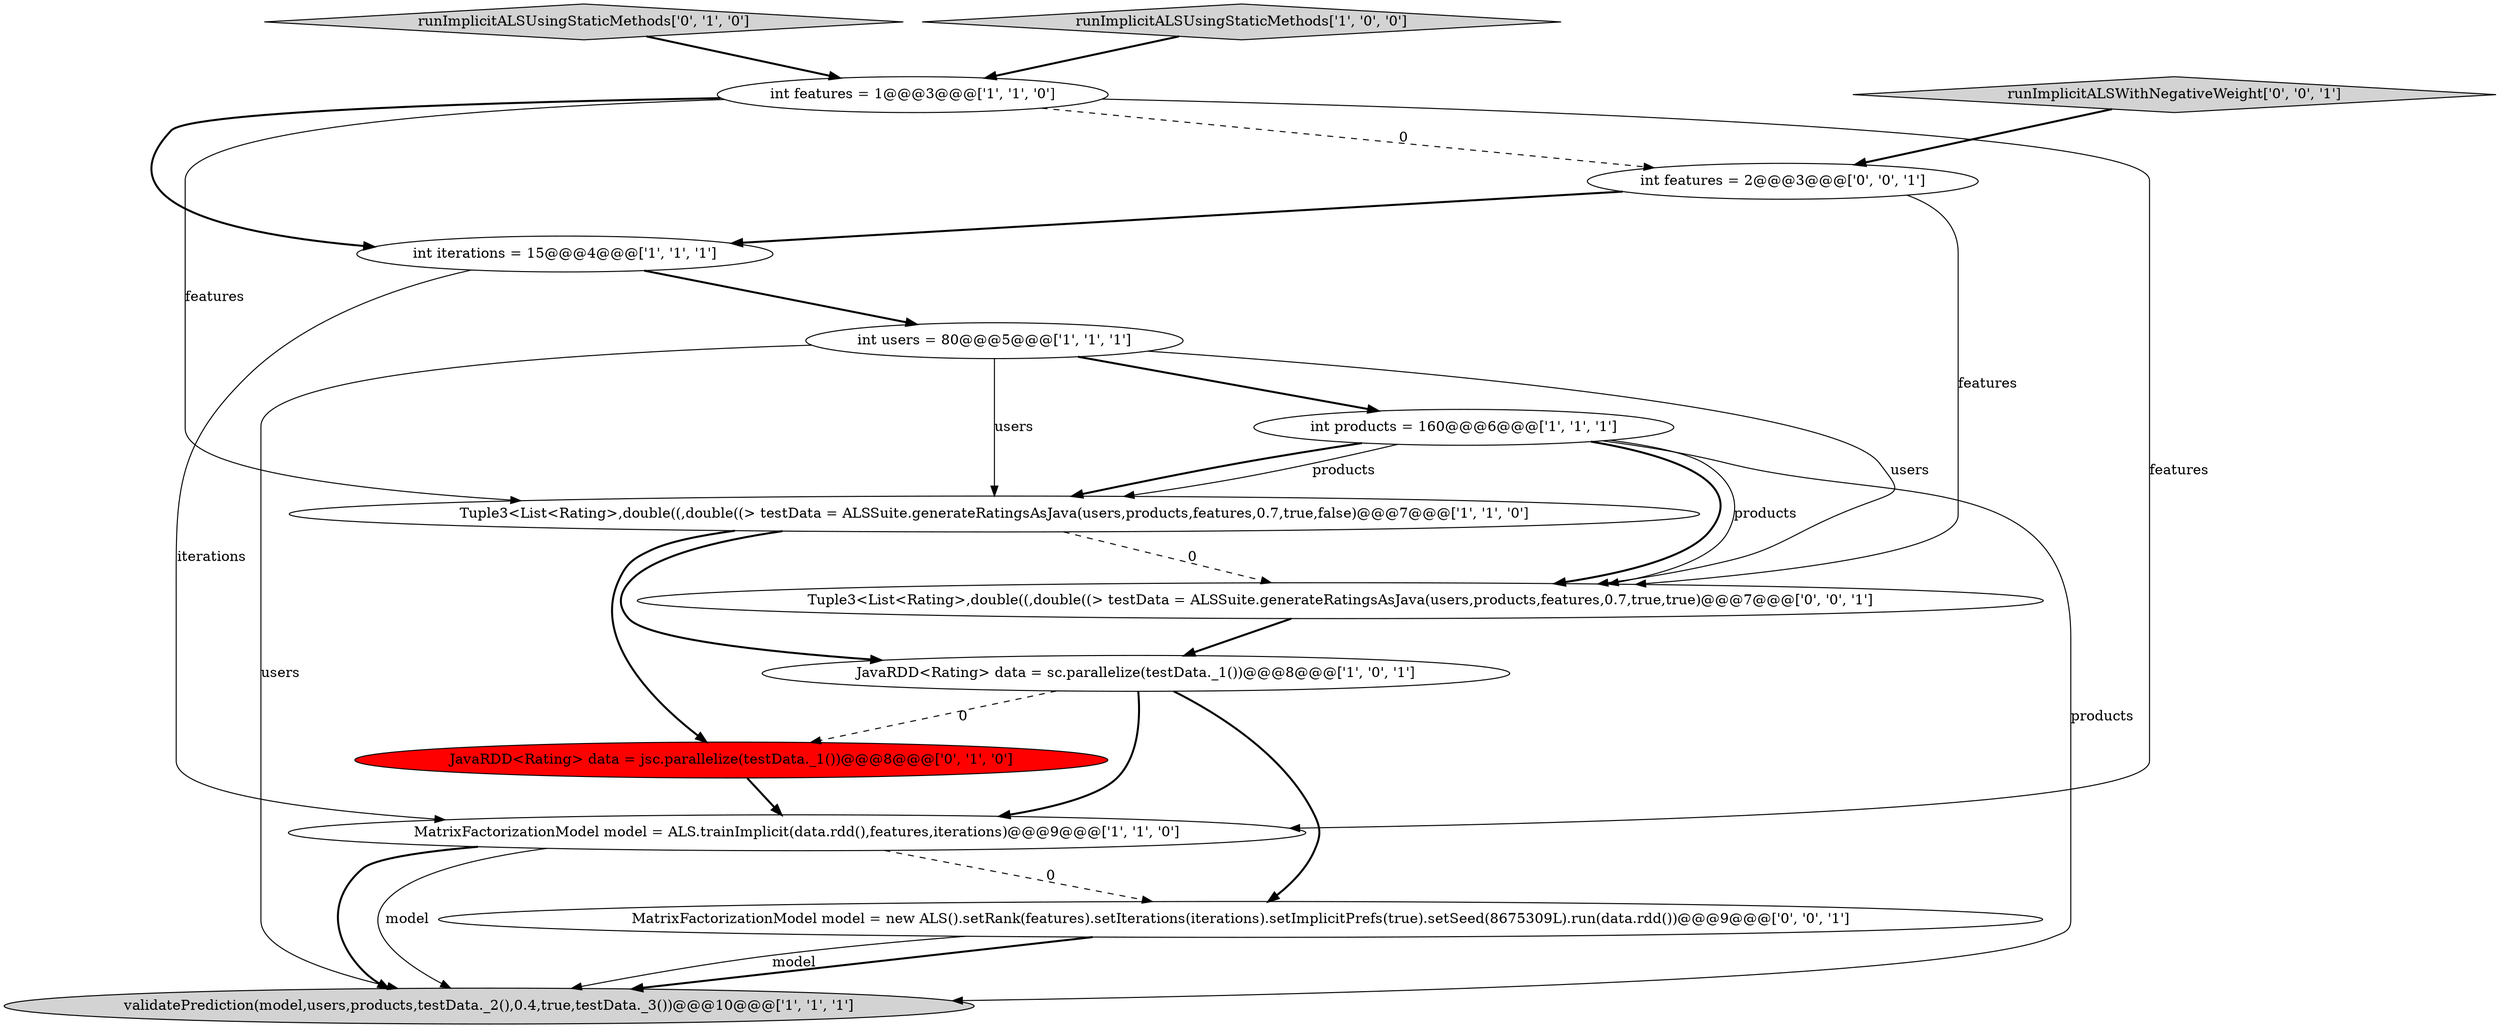 digraph {
11 [style = filled, label = "Tuple3<List<Rating>,double((,double((> testData = ALSSuite.generateRatingsAsJava(users,products,features,0.7,true,true)@@@7@@@['0', '0', '1']", fillcolor = white, shape = ellipse image = "AAA0AAABBB3BBB"];
2 [style = filled, label = "JavaRDD<Rating> data = sc.parallelize(testData._1())@@@8@@@['1', '0', '1']", fillcolor = white, shape = ellipse image = "AAA0AAABBB1BBB"];
13 [style = filled, label = "runImplicitALSWithNegativeWeight['0', '0', '1']", fillcolor = lightgray, shape = diamond image = "AAA0AAABBB3BBB"];
9 [style = filled, label = "runImplicitALSUsingStaticMethods['0', '1', '0']", fillcolor = lightgray, shape = diamond image = "AAA0AAABBB2BBB"];
12 [style = filled, label = "MatrixFactorizationModel model = new ALS().setRank(features).setIterations(iterations).setImplicitPrefs(true).setSeed(8675309L).run(data.rdd())@@@9@@@['0', '0', '1']", fillcolor = white, shape = ellipse image = "AAA0AAABBB3BBB"];
14 [style = filled, label = "int features = 2@@@3@@@['0', '0', '1']", fillcolor = white, shape = ellipse image = "AAA0AAABBB3BBB"];
5 [style = filled, label = "int features = 1@@@3@@@['1', '1', '0']", fillcolor = white, shape = ellipse image = "AAA0AAABBB1BBB"];
6 [style = filled, label = "int users = 80@@@5@@@['1', '1', '1']", fillcolor = white, shape = ellipse image = "AAA0AAABBB1BBB"];
3 [style = filled, label = "Tuple3<List<Rating>,double((,double((> testData = ALSSuite.generateRatingsAsJava(users,products,features,0.7,true,false)@@@7@@@['1', '1', '0']", fillcolor = white, shape = ellipse image = "AAA0AAABBB1BBB"];
8 [style = filled, label = "int iterations = 15@@@4@@@['1', '1', '1']", fillcolor = white, shape = ellipse image = "AAA0AAABBB1BBB"];
4 [style = filled, label = "runImplicitALSUsingStaticMethods['1', '0', '0']", fillcolor = lightgray, shape = diamond image = "AAA0AAABBB1BBB"];
1 [style = filled, label = "int products = 160@@@6@@@['1', '1', '1']", fillcolor = white, shape = ellipse image = "AAA0AAABBB1BBB"];
10 [style = filled, label = "JavaRDD<Rating> data = jsc.parallelize(testData._1())@@@8@@@['0', '1', '0']", fillcolor = red, shape = ellipse image = "AAA1AAABBB2BBB"];
0 [style = filled, label = "MatrixFactorizationModel model = ALS.trainImplicit(data.rdd(),features,iterations)@@@9@@@['1', '1', '0']", fillcolor = white, shape = ellipse image = "AAA0AAABBB1BBB"];
7 [style = filled, label = "validatePrediction(model,users,products,testData._2(),0.4,true,testData._3())@@@10@@@['1', '1', '1']", fillcolor = lightgray, shape = ellipse image = "AAA0AAABBB1BBB"];
5->0 [style = solid, label="features"];
5->8 [style = bold, label=""];
5->14 [style = dashed, label="0"];
1->3 [style = solid, label="products"];
6->3 [style = solid, label="users"];
6->11 [style = solid, label="users"];
1->3 [style = bold, label=""];
8->0 [style = solid, label="iterations"];
8->6 [style = bold, label=""];
0->12 [style = dashed, label="0"];
5->3 [style = solid, label="features"];
12->7 [style = bold, label=""];
11->2 [style = bold, label=""];
2->12 [style = bold, label=""];
2->10 [style = dashed, label="0"];
1->11 [style = bold, label=""];
0->7 [style = bold, label=""];
6->1 [style = bold, label=""];
3->10 [style = bold, label=""];
2->0 [style = bold, label=""];
14->11 [style = solid, label="features"];
3->2 [style = bold, label=""];
6->7 [style = solid, label="users"];
12->7 [style = solid, label="model"];
10->0 [style = bold, label=""];
9->5 [style = bold, label=""];
14->8 [style = bold, label=""];
1->7 [style = solid, label="products"];
0->7 [style = solid, label="model"];
4->5 [style = bold, label=""];
13->14 [style = bold, label=""];
3->11 [style = dashed, label="0"];
1->11 [style = solid, label="products"];
}
